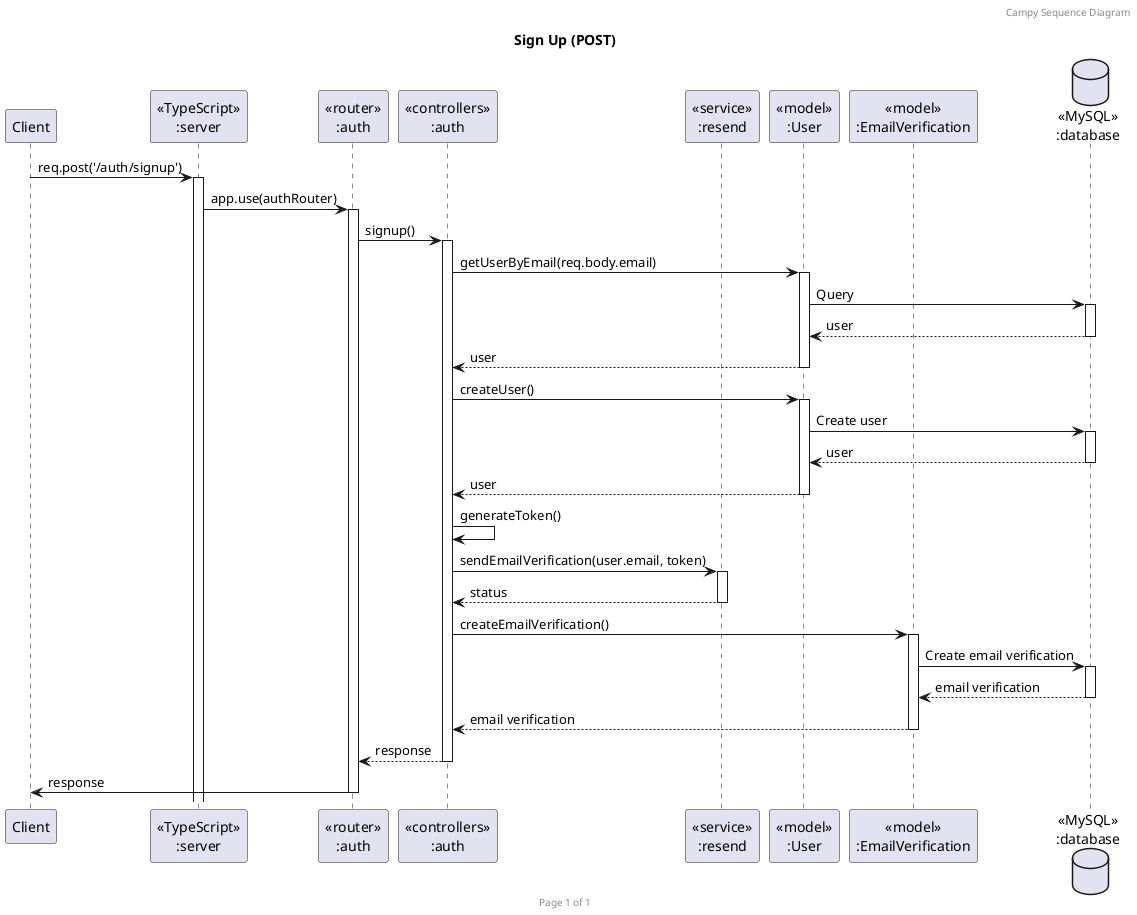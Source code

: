 @startuml Manage Hospital (POST)

header Campy Sequence Diagram
footer Page %page% of %lastpage%
title "Sign Up (POST)"

participant "Client" as client
participant "<<TypeScript>>\n:server" as server
participant "<<router>>\n:auth" as router
participant "<<controllers>>\n:auth" as service
participant "<<service>>\n:resend" as resend
participant "<<model>>\n:User" as userModel
participant "<<model>>\n:EmailVerification" as emailModel
database "<<MySQL>>\n:database" as db

client->server ++:req.post('/auth/signup')
server->router ++:app.use(authRouter)
router -> service ++:signup()
service->userModel ++:getUserByEmail(req.body.email)
userModel ->db ++: Query
db --> userModel --: user
service <-- userModel --:user
service->userModel ++:createUser()
userModel ->db ++: Create user
db --> userModel --: user
service <-- userModel --:user
service->service : generateToken()
service->resend ++:sendEmailVerification(user.email, token)
resend --> service --:status
service->emailModel ++:createEmailVerification()
emailModel ->db ++: Create email verification
db --> emailModel --: email verification
service <-- emailModel --:email verification
service-->router --:response
router->client --:response

@enduml
